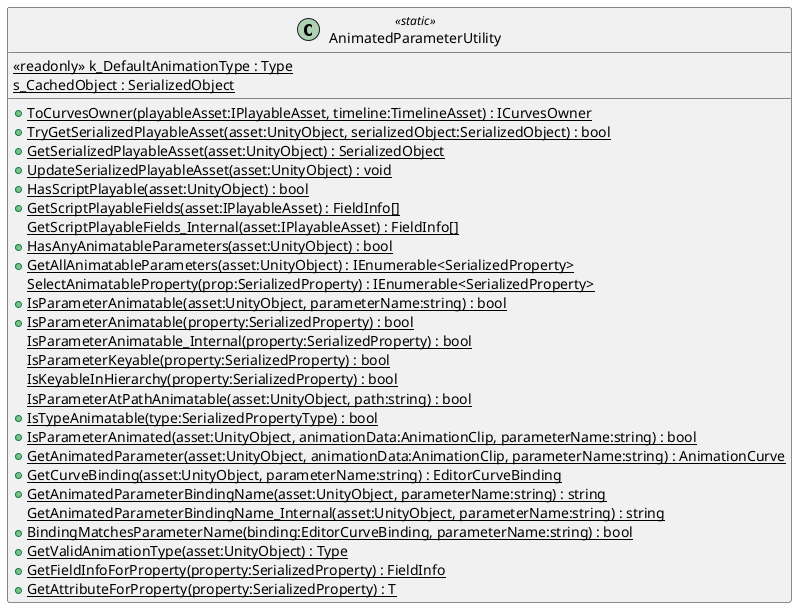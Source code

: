 @startuml
class AnimatedParameterUtility <<static>> {
    {static} <<readonly>> k_DefaultAnimationType : Type
    {static} s_CachedObject : SerializedObject
    + {static} ToCurvesOwner(playableAsset:IPlayableAsset, timeline:TimelineAsset) : ICurvesOwner
    + {static} TryGetSerializedPlayableAsset(asset:UnityObject, serializedObject:SerializedObject) : bool
    + {static} GetSerializedPlayableAsset(asset:UnityObject) : SerializedObject
    + {static} UpdateSerializedPlayableAsset(asset:UnityObject) : void
    + {static} HasScriptPlayable(asset:UnityObject) : bool
    + {static} GetScriptPlayableFields(asset:IPlayableAsset) : FieldInfo[]
    {static} GetScriptPlayableFields_Internal(asset:IPlayableAsset) : FieldInfo[]
    + {static} HasAnyAnimatableParameters(asset:UnityObject) : bool
    + {static} GetAllAnimatableParameters(asset:UnityObject) : IEnumerable<SerializedProperty>
    {static} SelectAnimatableProperty(prop:SerializedProperty) : IEnumerable<SerializedProperty>
    + {static} IsParameterAnimatable(asset:UnityObject, parameterName:string) : bool
    + {static} IsParameterAnimatable(property:SerializedProperty) : bool
    {static} IsParameterAnimatable_Internal(property:SerializedProperty) : bool
    {static} IsParameterKeyable(property:SerializedProperty) : bool
    {static} IsKeyableInHierarchy(property:SerializedProperty) : bool
    {static} IsParameterAtPathAnimatable(asset:UnityObject, path:string) : bool
    + {static} IsTypeAnimatable(type:SerializedPropertyType) : bool
    + {static} IsParameterAnimated(asset:UnityObject, animationData:AnimationClip, parameterName:string) : bool
    + {static} GetAnimatedParameter(asset:UnityObject, animationData:AnimationClip, parameterName:string) : AnimationCurve
    + {static} GetCurveBinding(asset:UnityObject, parameterName:string) : EditorCurveBinding
    + {static} GetAnimatedParameterBindingName(asset:UnityObject, parameterName:string) : string
    {static} GetAnimatedParameterBindingName_Internal(asset:UnityObject, parameterName:string) : string
    + {static} BindingMatchesParameterName(binding:EditorCurveBinding, parameterName:string) : bool
    + {static} GetValidAnimationType(asset:UnityObject) : Type
    + {static} GetFieldInfoForProperty(property:SerializedProperty) : FieldInfo
    + {static} GetAttributeForProperty(property:SerializedProperty) : T
}
@enduml
